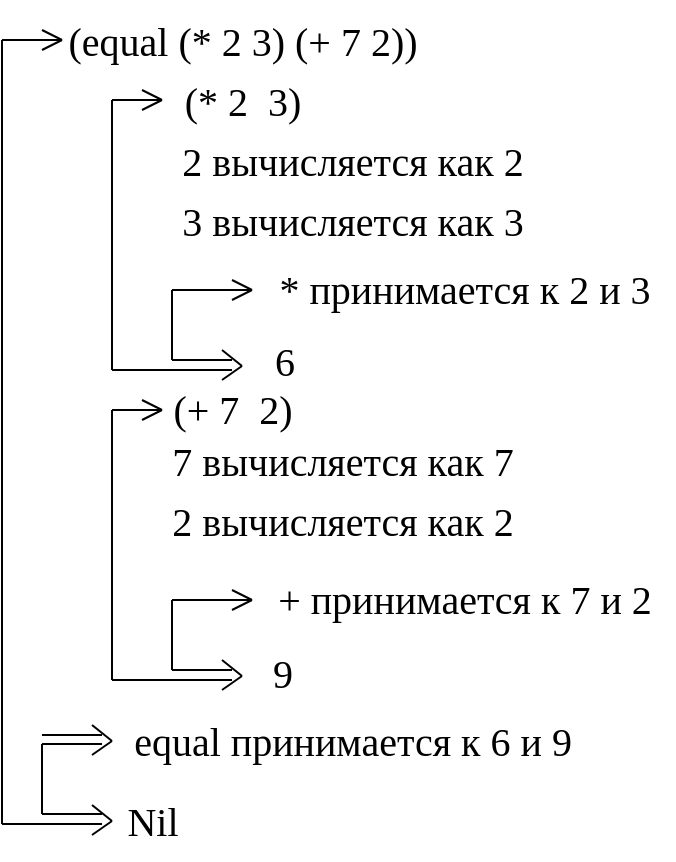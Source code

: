 <mxfile version="20.8.23" type="device"><diagram name="Trang-1" id="zsHnpyJn-lqJuvrpqtvx"><mxGraphModel dx="946" dy="554" grid="1" gridSize="10" guides="1" tooltips="1" connect="1" arrows="1" fold="1" page="1" pageScale="1" pageWidth="827" pageHeight="1169" math="0" shadow="0"><root><mxCell id="0"/><mxCell id="1" parent="0"/><mxCell id="swVPYcBmflkyeLeEdNg1-1" value="" style="endArrow=none;html=1;rounded=0;fontFamily=Times New Roman;fontSize=20;" edge="1" parent="1"><mxGeometry width="50" height="50" relative="1" as="geometry"><mxPoint x="110" y="80" as="sourcePoint"/><mxPoint x="100" y="85" as="targetPoint"/></mxGeometry></mxCell><mxCell id="swVPYcBmflkyeLeEdNg1-2" value="" style="endArrow=none;html=1;rounded=0;" edge="1" parent="1"><mxGeometry width="50" height="50" relative="1" as="geometry"><mxPoint x="80" y="472" as="sourcePoint"/><mxPoint x="80" y="80" as="targetPoint"/></mxGeometry></mxCell><mxCell id="swVPYcBmflkyeLeEdNg1-3" value="&lt;font face=&quot;Times New Roman&quot; style=&quot;font-size: 20px;&quot;&gt;(equal (* 2 3) (+ 7 2))&lt;/font&gt;" style="text;html=1;align=center;verticalAlign=middle;resizable=0;points=[];autosize=1;strokeColor=none;fillColor=none;" vertex="1" parent="1"><mxGeometry x="100" y="60" width="200" height="40" as="geometry"/></mxCell><mxCell id="swVPYcBmflkyeLeEdNg1-4" value="2 вычисляется как 2" style="text;html=1;align=center;verticalAlign=middle;resizable=0;points=[];autosize=1;strokeColor=none;fillColor=none;fontSize=20;fontFamily=Times New Roman;" vertex="1" parent="1"><mxGeometry x="160" y="120" width="190" height="40" as="geometry"/></mxCell><mxCell id="swVPYcBmflkyeLeEdNg1-5" value="6" style="text;html=1;align=center;verticalAlign=middle;resizable=0;points=[];autosize=1;strokeColor=none;fillColor=none;fontSize=20;fontFamily=Times New Roman;" vertex="1" parent="1"><mxGeometry x="206" y="220" width="30" height="40" as="geometry"/></mxCell><mxCell id="swVPYcBmflkyeLeEdNg1-6" value="Nil" style="text;html=1;align=center;verticalAlign=middle;resizable=0;points=[];autosize=1;strokeColor=none;fillColor=none;fontSize=20;fontFamily=Times New Roman;" vertex="1" parent="1"><mxGeometry x="130" y="450" width="50" height="40" as="geometry"/></mxCell><mxCell id="swVPYcBmflkyeLeEdNg1-7" value="3 вычисляется как 3" style="text;html=1;align=center;verticalAlign=middle;resizable=0;points=[];autosize=1;strokeColor=none;fillColor=none;fontSize=20;fontFamily=Times New Roman;" vertex="1" parent="1"><mxGeometry x="160" y="150" width="190" height="40" as="geometry"/></mxCell><mxCell id="swVPYcBmflkyeLeEdNg1-8" value="(* 2&amp;nbsp; 3)" style="text;html=1;align=center;verticalAlign=middle;resizable=0;points=[];autosize=1;strokeColor=none;fillColor=none;fontSize=20;fontFamily=Times New Roman;" vertex="1" parent="1"><mxGeometry x="160" y="90" width="80" height="40" as="geometry"/></mxCell><mxCell id="swVPYcBmflkyeLeEdNg1-9" value="* принимается к 2 и 3" style="text;html=1;align=center;verticalAlign=middle;resizable=0;points=[];autosize=1;strokeColor=none;fillColor=none;fontSize=20;fontFamily=Times New Roman;" vertex="1" parent="1"><mxGeometry x="206" y="184" width="210" height="40" as="geometry"/></mxCell><mxCell id="swVPYcBmflkyeLeEdNg1-10" value="equal принимается к 6 и 9" style="text;html=1;align=center;verticalAlign=middle;resizable=0;points=[];autosize=1;strokeColor=none;fillColor=none;fontSize=20;fontFamily=Times New Roman;" vertex="1" parent="1"><mxGeometry x="135" y="410" width="240" height="40" as="geometry"/></mxCell><mxCell id="swVPYcBmflkyeLeEdNg1-11" value="" style="endArrow=none;html=1;rounded=0;fontFamily=Times New Roman;fontSize=20;" edge="1" parent="1"><mxGeometry width="50" height="50" relative="1" as="geometry"><mxPoint x="135" y="245" as="sourcePoint"/><mxPoint x="135" y="110" as="targetPoint"/></mxGeometry></mxCell><mxCell id="swVPYcBmflkyeLeEdNg1-12" value="" style="endArrow=none;html=1;rounded=0;fontFamily=Times New Roman;fontSize=20;" edge="1" parent="1"><mxGeometry width="50" height="50" relative="1" as="geometry"><mxPoint x="165" y="240" as="sourcePoint"/><mxPoint x="165" y="205" as="targetPoint"/></mxGeometry></mxCell><mxCell id="swVPYcBmflkyeLeEdNg1-13" value="" style="endArrow=none;html=1;rounded=0;fontFamily=Times New Roman;fontSize=20;" edge="1" parent="1"><mxGeometry width="50" height="50" relative="1" as="geometry"><mxPoint x="165" y="240" as="sourcePoint"/><mxPoint x="195" y="240" as="targetPoint"/></mxGeometry></mxCell><mxCell id="swVPYcBmflkyeLeEdNg1-14" value="" style="endArrow=none;html=1;rounded=0;fontFamily=Times New Roman;fontSize=20;" edge="1" parent="1"><mxGeometry width="50" height="50" relative="1" as="geometry"><mxPoint x="135" y="245" as="sourcePoint"/><mxPoint x="195" y="245" as="targetPoint"/></mxGeometry></mxCell><mxCell id="swVPYcBmflkyeLeEdNg1-15" value="" style="endArrow=none;html=1;rounded=0;fontFamily=Times New Roman;fontSize=20;" edge="1" parent="1"><mxGeometry width="50" height="50" relative="1" as="geometry"><mxPoint x="80" y="80" as="sourcePoint"/><mxPoint x="110" y="80" as="targetPoint"/></mxGeometry></mxCell><mxCell id="swVPYcBmflkyeLeEdNg1-16" value="" style="endArrow=none;html=1;rounded=0;fontFamily=Times New Roman;fontSize=20;" edge="1" parent="1"><mxGeometry width="50" height="50" relative="1" as="geometry"><mxPoint x="100" y="75" as="sourcePoint"/><mxPoint x="110" y="80" as="targetPoint"/></mxGeometry></mxCell><mxCell id="swVPYcBmflkyeLeEdNg1-17" value="" style="endArrow=none;html=1;rounded=0;fontFamily=Times New Roman;fontSize=20;" edge="1" parent="1"><mxGeometry width="50" height="50" relative="1" as="geometry"><mxPoint x="160" y="110" as="sourcePoint"/><mxPoint x="150" y="115" as="targetPoint"/></mxGeometry></mxCell><mxCell id="swVPYcBmflkyeLeEdNg1-18" value="" style="endArrow=none;html=1;rounded=0;fontFamily=Times New Roman;fontSize=20;" edge="1" parent="1"><mxGeometry width="50" height="50" relative="1" as="geometry"><mxPoint x="150" y="105" as="sourcePoint"/><mxPoint x="160" y="110" as="targetPoint"/></mxGeometry></mxCell><mxCell id="swVPYcBmflkyeLeEdNg1-19" value="" style="endArrow=none;html=1;rounded=0;fontFamily=Times New Roman;fontSize=20;" edge="1" parent="1"><mxGeometry width="50" height="50" relative="1" as="geometry"><mxPoint x="135" y="110" as="sourcePoint"/><mxPoint x="159" y="110" as="targetPoint"/></mxGeometry></mxCell><mxCell id="swVPYcBmflkyeLeEdNg1-20" value="" style="endArrow=none;html=1;rounded=0;fontFamily=Times New Roman;fontSize=20;" edge="1" parent="1"><mxGeometry width="50" height="50" relative="1" as="geometry"><mxPoint x="205" y="205" as="sourcePoint"/><mxPoint x="195" y="210" as="targetPoint"/></mxGeometry></mxCell><mxCell id="swVPYcBmflkyeLeEdNg1-21" value="" style="endArrow=none;html=1;rounded=0;fontFamily=Times New Roman;fontSize=20;" edge="1" parent="1"><mxGeometry width="50" height="50" relative="1" as="geometry"><mxPoint x="195" y="200" as="sourcePoint"/><mxPoint x="205" y="205" as="targetPoint"/></mxGeometry></mxCell><mxCell id="swVPYcBmflkyeLeEdNg1-22" value="" style="endArrow=none;html=1;rounded=0;fontFamily=Times New Roman;fontSize=20;" edge="1" parent="1"><mxGeometry width="50" height="50" relative="1" as="geometry"><mxPoint x="165" y="205" as="sourcePoint"/><mxPoint x="205" y="205" as="targetPoint"/></mxGeometry></mxCell><mxCell id="swVPYcBmflkyeLeEdNg1-23" value="" style="endArrow=none;html=1;rounded=0;fontFamily=Times New Roman;fontSize=20;" edge="1" parent="1"><mxGeometry width="50" height="50" relative="1" as="geometry"><mxPoint x="200" y="243" as="sourcePoint"/><mxPoint x="190" y="250" as="targetPoint"/></mxGeometry></mxCell><mxCell id="swVPYcBmflkyeLeEdNg1-24" value="" style="endArrow=none;html=1;rounded=0;fontFamily=Times New Roman;fontSize=20;" edge="1" parent="1"><mxGeometry width="50" height="50" relative="1" as="geometry"><mxPoint x="190" y="235" as="sourcePoint"/><mxPoint x="200" y="243" as="targetPoint"/></mxGeometry></mxCell><mxCell id="swVPYcBmflkyeLeEdNg1-25" value="" style="endArrow=none;html=1;rounded=0;fontFamily=Times New Roman;fontSize=20;" edge="1" parent="1"><mxGeometry width="50" height="50" relative="1" as="geometry"><mxPoint x="100" y="427.5" as="sourcePoint"/><mxPoint x="130" y="427.5" as="targetPoint"/></mxGeometry></mxCell><mxCell id="swVPYcBmflkyeLeEdNg1-26" value="" style="endArrow=none;html=1;rounded=0;fontFamily=Times New Roman;fontSize=20;" edge="1" parent="1"><mxGeometry width="50" height="50" relative="1" as="geometry"><mxPoint x="100" y="432" as="sourcePoint"/><mxPoint x="130" y="432" as="targetPoint"/></mxGeometry></mxCell><mxCell id="swVPYcBmflkyeLeEdNg1-27" value="" style="endArrow=none;html=1;rounded=0;fontFamily=Times New Roman;fontSize=20;" edge="1" parent="1"><mxGeometry width="50" height="50" relative="1" as="geometry"><mxPoint x="135" y="430.5" as="sourcePoint"/><mxPoint x="125" y="437.5" as="targetPoint"/></mxGeometry></mxCell><mxCell id="swVPYcBmflkyeLeEdNg1-28" value="" style="endArrow=none;html=1;rounded=0;fontFamily=Times New Roman;fontSize=20;" edge="1" parent="1"><mxGeometry width="50" height="50" relative="1" as="geometry"><mxPoint x="125" y="422.5" as="sourcePoint"/><mxPoint x="135" y="430.5" as="targetPoint"/></mxGeometry></mxCell><mxCell id="swVPYcBmflkyeLeEdNg1-29" value="" style="endArrow=none;html=1;rounded=0;fontFamily=Times New Roman;fontSize=20;" edge="1" parent="1"><mxGeometry width="50" height="50" relative="1" as="geometry"><mxPoint x="100" y="467" as="sourcePoint"/><mxPoint x="100" y="432" as="targetPoint"/></mxGeometry></mxCell><mxCell id="swVPYcBmflkyeLeEdNg1-30" value="" style="endArrow=none;html=1;rounded=0;fontFamily=Times New Roman;fontSize=20;" edge="1" parent="1"><mxGeometry width="50" height="50" relative="1" as="geometry"><mxPoint x="100" y="467" as="sourcePoint"/><mxPoint x="130" y="467" as="targetPoint"/></mxGeometry></mxCell><mxCell id="swVPYcBmflkyeLeEdNg1-32" value="" style="endArrow=none;html=1;rounded=0;fontFamily=Times New Roman;fontSize=20;" edge="1" parent="1"><mxGeometry width="50" height="50" relative="1" as="geometry"><mxPoint x="135" y="470.5" as="sourcePoint"/><mxPoint x="125" y="477.5" as="targetPoint"/></mxGeometry></mxCell><mxCell id="swVPYcBmflkyeLeEdNg1-33" value="" style="endArrow=none;html=1;rounded=0;fontFamily=Times New Roman;fontSize=20;" edge="1" parent="1"><mxGeometry width="50" height="50" relative="1" as="geometry"><mxPoint x="125" y="462.5" as="sourcePoint"/><mxPoint x="135" y="470.5" as="targetPoint"/></mxGeometry></mxCell><mxCell id="swVPYcBmflkyeLeEdNg1-35" value="2 вычисляется как 2" style="text;html=1;align=center;verticalAlign=middle;resizable=0;points=[];autosize=1;strokeColor=none;fillColor=none;fontSize=20;fontFamily=Times New Roman;" vertex="1" parent="1"><mxGeometry x="155" y="300" width="190" height="40" as="geometry"/></mxCell><mxCell id="swVPYcBmflkyeLeEdNg1-36" value="7 вычисляется как 7" style="text;html=1;align=center;verticalAlign=middle;resizable=0;points=[];autosize=1;strokeColor=none;fillColor=none;fontSize=20;fontFamily=Times New Roman;" vertex="1" parent="1"><mxGeometry x="155" y="270" width="190" height="40" as="geometry"/></mxCell><mxCell id="swVPYcBmflkyeLeEdNg1-37" value="+ принимается к 7 и 2" style="text;html=1;align=center;verticalAlign=middle;resizable=0;points=[];autosize=1;strokeColor=none;fillColor=none;fontSize=20;fontFamily=Times New Roman;" vertex="1" parent="1"><mxGeometry x="206" y="339" width="210" height="40" as="geometry"/></mxCell><mxCell id="swVPYcBmflkyeLeEdNg1-38" value="" style="endArrow=none;html=1;rounded=0;fontFamily=Times New Roman;fontSize=20;" edge="1" parent="1"><mxGeometry width="50" height="50" relative="1" as="geometry"><mxPoint x="135" y="400" as="sourcePoint"/><mxPoint x="135" y="265" as="targetPoint"/></mxGeometry></mxCell><mxCell id="swVPYcBmflkyeLeEdNg1-39" value="" style="endArrow=none;html=1;rounded=0;fontFamily=Times New Roman;fontSize=20;" edge="1" parent="1"><mxGeometry width="50" height="50" relative="1" as="geometry"><mxPoint x="165" y="395" as="sourcePoint"/><mxPoint x="165" y="360" as="targetPoint"/></mxGeometry></mxCell><mxCell id="swVPYcBmflkyeLeEdNg1-40" value="" style="endArrow=none;html=1;rounded=0;fontFamily=Times New Roman;fontSize=20;" edge="1" parent="1"><mxGeometry width="50" height="50" relative="1" as="geometry"><mxPoint x="165" y="395" as="sourcePoint"/><mxPoint x="195" y="395" as="targetPoint"/></mxGeometry></mxCell><mxCell id="swVPYcBmflkyeLeEdNg1-41" value="" style="endArrow=none;html=1;rounded=0;fontFamily=Times New Roman;fontSize=20;" edge="1" parent="1"><mxGeometry width="50" height="50" relative="1" as="geometry"><mxPoint x="135" y="400" as="sourcePoint"/><mxPoint x="195" y="400" as="targetPoint"/></mxGeometry></mxCell><mxCell id="swVPYcBmflkyeLeEdNg1-42" value="" style="endArrow=none;html=1;rounded=0;fontFamily=Times New Roman;fontSize=20;" edge="1" parent="1"><mxGeometry width="50" height="50" relative="1" as="geometry"><mxPoint x="160" y="265" as="sourcePoint"/><mxPoint x="150" y="270" as="targetPoint"/></mxGeometry></mxCell><mxCell id="swVPYcBmflkyeLeEdNg1-43" value="" style="endArrow=none;html=1;rounded=0;fontFamily=Times New Roman;fontSize=20;" edge="1" parent="1"><mxGeometry width="50" height="50" relative="1" as="geometry"><mxPoint x="150" y="260" as="sourcePoint"/><mxPoint x="160" y="265" as="targetPoint"/></mxGeometry></mxCell><mxCell id="swVPYcBmflkyeLeEdNg1-44" value="" style="endArrow=none;html=1;rounded=0;fontFamily=Times New Roman;fontSize=20;" edge="1" parent="1"><mxGeometry width="50" height="50" relative="1" as="geometry"><mxPoint x="135" y="265" as="sourcePoint"/><mxPoint x="159" y="265" as="targetPoint"/></mxGeometry></mxCell><mxCell id="swVPYcBmflkyeLeEdNg1-45" value="" style="endArrow=none;html=1;rounded=0;fontFamily=Times New Roman;fontSize=20;" edge="1" parent="1"><mxGeometry width="50" height="50" relative="1" as="geometry"><mxPoint x="205" y="360" as="sourcePoint"/><mxPoint x="195" y="365" as="targetPoint"/></mxGeometry></mxCell><mxCell id="swVPYcBmflkyeLeEdNg1-46" value="" style="endArrow=none;html=1;rounded=0;fontFamily=Times New Roman;fontSize=20;" edge="1" parent="1"><mxGeometry width="50" height="50" relative="1" as="geometry"><mxPoint x="195" y="355" as="sourcePoint"/><mxPoint x="205" y="360" as="targetPoint"/></mxGeometry></mxCell><mxCell id="swVPYcBmflkyeLeEdNg1-47" value="" style="endArrow=none;html=1;rounded=0;fontFamily=Times New Roman;fontSize=20;" edge="1" parent="1"><mxGeometry width="50" height="50" relative="1" as="geometry"><mxPoint x="165" y="360" as="sourcePoint"/><mxPoint x="205" y="360" as="targetPoint"/></mxGeometry></mxCell><mxCell id="swVPYcBmflkyeLeEdNg1-48" value="" style="endArrow=none;html=1;rounded=0;fontFamily=Times New Roman;fontSize=20;" edge="1" parent="1"><mxGeometry width="50" height="50" relative="1" as="geometry"><mxPoint x="200" y="398" as="sourcePoint"/><mxPoint x="190" y="405" as="targetPoint"/></mxGeometry></mxCell><mxCell id="swVPYcBmflkyeLeEdNg1-49" value="" style="endArrow=none;html=1;rounded=0;fontFamily=Times New Roman;fontSize=20;" edge="1" parent="1"><mxGeometry width="50" height="50" relative="1" as="geometry"><mxPoint x="190" y="390" as="sourcePoint"/><mxPoint x="200" y="398" as="targetPoint"/></mxGeometry></mxCell><mxCell id="swVPYcBmflkyeLeEdNg1-50" value="(+ 7&amp;nbsp; 2)" style="text;html=1;align=center;verticalAlign=middle;resizable=0;points=[];autosize=1;strokeColor=none;fillColor=none;fontSize=20;fontFamily=Times New Roman;" vertex="1" parent="1"><mxGeometry x="155" y="244" width="80" height="40" as="geometry"/></mxCell><mxCell id="swVPYcBmflkyeLeEdNg1-51" value="9" style="text;html=1;align=center;verticalAlign=middle;resizable=0;points=[];autosize=1;strokeColor=none;fillColor=none;fontSize=20;fontFamily=Times New Roman;" vertex="1" parent="1"><mxGeometry x="205" y="376" width="30" height="40" as="geometry"/></mxCell><mxCell id="swVPYcBmflkyeLeEdNg1-52" value="" style="endArrow=none;html=1;rounded=0;fontFamily=Times New Roman;fontSize=20;" edge="1" parent="1"><mxGeometry width="50" height="50" relative="1" as="geometry"><mxPoint x="80" y="472" as="sourcePoint"/><mxPoint x="130" y="472" as="targetPoint"/></mxGeometry></mxCell></root></mxGraphModel></diagram></mxfile>